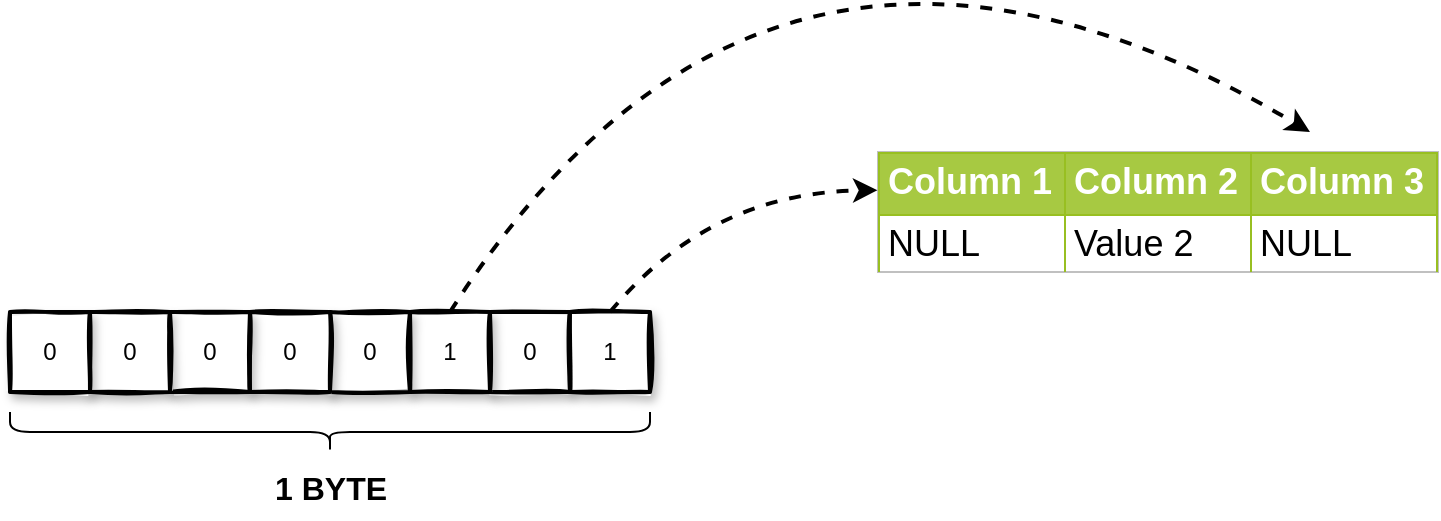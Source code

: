 <mxfile version="20.4.0" type="github">
  <diagram id="tT4R6HE3k4S14N4SEn5F" name="第 1 页">
    <mxGraphModel dx="1623" dy="780" grid="1" gridSize="10" guides="1" tooltips="1" connect="1" arrows="1" fold="1" page="1" pageScale="1" pageWidth="827" pageHeight="1169" math="0" shadow="0">
      <root>
        <mxCell id="0" />
        <mxCell id="1" parent="0" />
        <mxCell id="BsbMfEQeDwYvvCOoEPKB-1" value="0" style="rounded=0;whiteSpace=wrap;html=1;strokeWidth=2;shadow=1;sketch=1;" parent="1" vertex="1">
          <mxGeometry x="220" y="350" width="40" height="40" as="geometry" />
        </mxCell>
        <mxCell id="BsbMfEQeDwYvvCOoEPKB-2" value="1" style="rounded=0;whiteSpace=wrap;html=1;strokeWidth=2;shadow=1;sketch=1;" parent="1" vertex="1">
          <mxGeometry x="180" y="350" width="40" height="40" as="geometry" />
        </mxCell>
        <mxCell id="BsbMfEQeDwYvvCOoEPKB-3" value="0" style="rounded=0;whiteSpace=wrap;html=1;strokeWidth=2;shadow=1;sketch=1;" parent="1" vertex="1">
          <mxGeometry x="140" y="350" width="40" height="40" as="geometry" />
        </mxCell>
        <mxCell id="BsbMfEQeDwYvvCOoEPKB-4" value="0" style="rounded=0;whiteSpace=wrap;html=1;strokeWidth=2;shadow=1;sketch=1;" parent="1" vertex="1">
          <mxGeometry x="100" y="350" width="40" height="40" as="geometry" />
        </mxCell>
        <mxCell id="BsbMfEQeDwYvvCOoEPKB-5" value="0" style="rounded=0;whiteSpace=wrap;html=1;strokeWidth=2;shadow=1;sketch=1;" parent="1" vertex="1">
          <mxGeometry x="60" y="350" width="40" height="40" as="geometry" />
        </mxCell>
        <mxCell id="BsbMfEQeDwYvvCOoEPKB-6" value="1" style="rounded=0;whiteSpace=wrap;html=1;strokeWidth=2;shadow=1;sketch=1;" parent="1" vertex="1">
          <mxGeometry x="260" y="350" width="40" height="40" as="geometry" />
        </mxCell>
        <mxCell id="BsbMfEQeDwYvvCOoEPKB-7" value="&lt;table border=&quot;1&quot; width=&quot;100%&quot; height=&quot;100%&quot; cellpadding=&quot;4&quot; style=&quot;width:100%;height:100%;border-collapse:collapse;&quot;&gt;&lt;tbody style=&quot;font-size: 18px;&quot;&gt;&lt;tr style=&quot;background-color:#A7C942;color:#ffffff;border:1px solid #98bf21;&quot;&gt;&lt;th align=&quot;left&quot;&gt;Column 1&lt;/th&gt;&lt;th align=&quot;left&quot;&gt;Column 2&lt;/th&gt;&lt;th align=&quot;left&quot;&gt;Column 3&lt;/th&gt;&lt;/tr&gt;&lt;tr style=&quot;border:1px solid #98bf21;&quot;&gt;&lt;td&gt;NULL&lt;/td&gt;&lt;td&gt;Value 2&lt;/td&gt;&lt;td&gt;NULL&lt;/td&gt;&lt;/tr&gt;&lt;tr style=&quot;background-color:#EAF2D3;border:1px solid #98bf21;&quot;&gt;&lt;td&gt;&lt;br&gt;&lt;/td&gt;&lt;td&gt;&lt;/td&gt;&lt;td&gt;&lt;/td&gt;&lt;/tr&gt;&lt;tr style=&quot;border:1px solid #98bf21;&quot;&gt;&lt;td&gt;&lt;/td&gt;&lt;td&gt;&lt;/td&gt;&lt;td&gt;&lt;/td&gt;&lt;/tr&gt;&lt;tr style=&quot;background-color:#EAF2D3;border:1px solid #98bf21;&quot;&gt;&lt;td&gt;&lt;/td&gt;&lt;td&gt;&lt;/td&gt;&lt;td&gt;&lt;br&gt;&lt;/td&gt;&lt;/tr&gt;&lt;/tbody&gt;&lt;/table&gt;" style="text;html=1;strokeColor=#c0c0c0;fillColor=#ffffff;overflow=fill;rounded=0;sketch=0;" parent="1" vertex="1">
          <mxGeometry x="414" y="270" width="280" height="60" as="geometry" />
        </mxCell>
        <mxCell id="BsbMfEQeDwYvvCOoEPKB-8" value="" style="curved=1;endArrow=classic;html=1;rounded=0;fontSize=18;exitX=0.5;exitY=0;exitDx=0;exitDy=0;strokeWidth=2;dashed=1;" parent="1" source="BsbMfEQeDwYvvCOoEPKB-2" edge="1">
          <mxGeometry width="50" height="50" relative="1" as="geometry">
            <mxPoint x="190" y="340" as="sourcePoint" />
            <mxPoint x="630" y="260" as="targetPoint" />
            <Array as="points">
              <mxPoint x="360" y="100" />
            </Array>
          </mxGeometry>
        </mxCell>
        <mxCell id="BsbMfEQeDwYvvCOoEPKB-9" value="" style="curved=1;endArrow=classic;html=1;rounded=0;fontSize=18;entryX=-0.001;entryY=0.319;entryDx=0;entryDy=0;entryPerimeter=0;exitX=0.5;exitY=0;exitDx=0;exitDy=0;strokeWidth=2;dashed=1;" parent="1" source="BsbMfEQeDwYvvCOoEPKB-6" target="BsbMfEQeDwYvvCOoEPKB-7" edge="1">
          <mxGeometry width="50" height="50" relative="1" as="geometry">
            <mxPoint x="270" y="350" as="sourcePoint" />
            <mxPoint x="320" y="300" as="targetPoint" />
            <Array as="points">
              <mxPoint x="330" y="290" />
            </Array>
          </mxGeometry>
        </mxCell>
        <mxCell id="t1Mbng6_MQmS1W2k8BAX-1" value="0" style="rounded=0;whiteSpace=wrap;html=1;strokeWidth=2;shadow=1;sketch=1;" vertex="1" parent="1">
          <mxGeometry x="20" y="350" width="40" height="40" as="geometry" />
        </mxCell>
        <mxCell id="t1Mbng6_MQmS1W2k8BAX-2" value="0" style="rounded=0;whiteSpace=wrap;html=1;strokeWidth=2;shadow=1;sketch=1;" vertex="1" parent="1">
          <mxGeometry x="-20" y="350" width="40" height="40" as="geometry" />
        </mxCell>
        <mxCell id="t1Mbng6_MQmS1W2k8BAX-3" value="" style="shape=curlyBracket;whiteSpace=wrap;html=1;rounded=1;rotation=-90;" vertex="1" parent="1">
          <mxGeometry x="130" y="250" width="20" height="320" as="geometry" />
        </mxCell>
        <mxCell id="t1Mbng6_MQmS1W2k8BAX-4" value="&lt;b&gt;&lt;font style=&quot;font-size: 16px;&quot;&gt;1 BYTE&lt;/font&gt;&lt;/b&gt;" style="text;html=1;align=center;verticalAlign=middle;resizable=0;points=[];autosize=1;strokeColor=none;fillColor=none;" vertex="1" parent="1">
          <mxGeometry x="100" y="423" width="80" height="30" as="geometry" />
        </mxCell>
      </root>
    </mxGraphModel>
  </diagram>
</mxfile>
